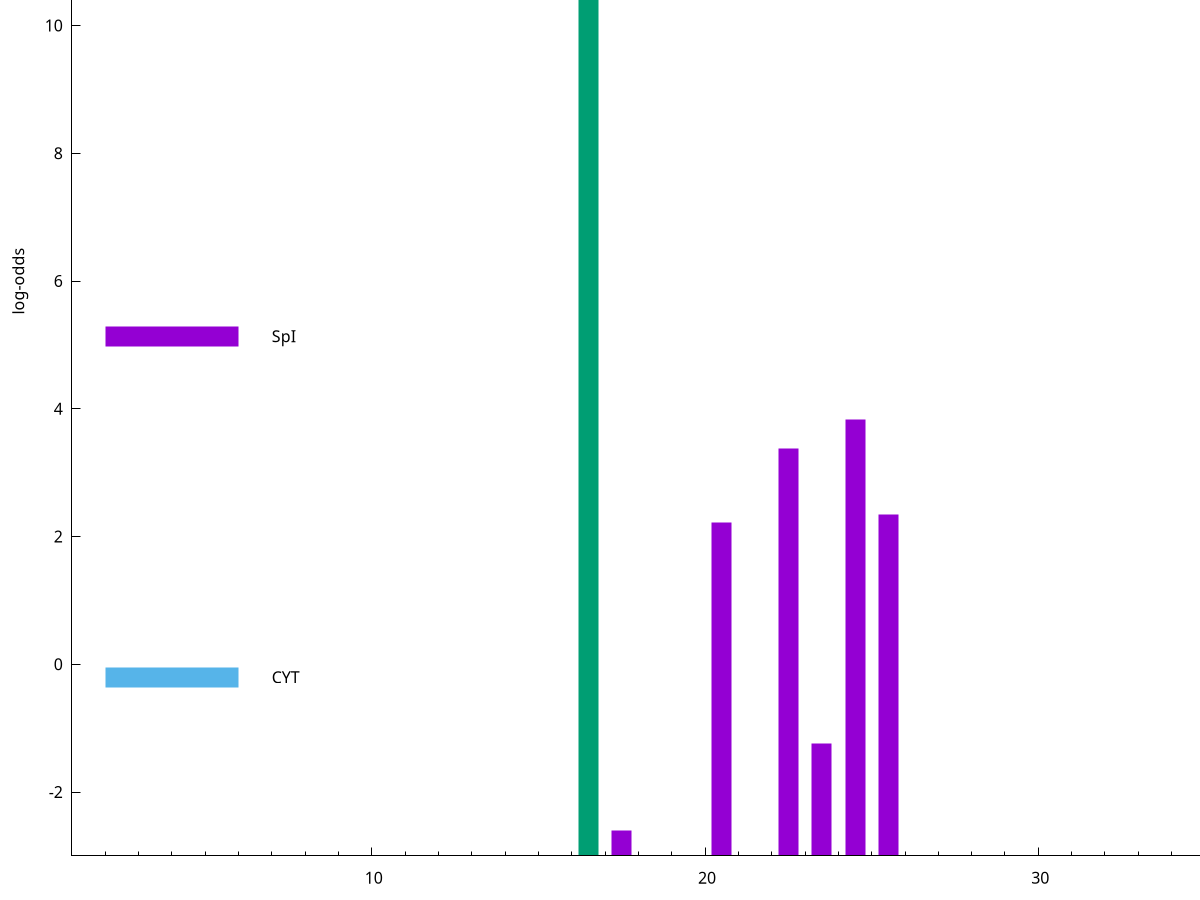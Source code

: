 set title "LipoP predictions for SRR5666468.gff"
set size 2., 1.4
set xrange [1:70] 
set mxtics 10
set yrange [-3:15]
set y2range [0:18]
set ylabel "log-odds"
set term postscript eps color solid "Helvetica" 30
set output "SRR5666468.gff10.eps"
set arrow from 2,13.5362 to 6,13.5362 nohead lt 2 lw 20
set label "SpII" at 7,13.5362
set arrow from 2,5.13847 to 6,5.13847 nohead lt 1 lw 20
set label "SpI" at 7,5.13847
set arrow from 2,-0.200913 to 6,-0.200913 nohead lt 3 lw 20
set label "CYT" at 7,-0.200913
set arrow from 2,13.5362 to 6,13.5362 nohead lt 2 lw 20
set label "SpII" at 7,13.5362
# NOTE: The scores below are the log-odds scores with the threshold
# NOTE: subtracted (a hack to make gnuplot make the histogram all
# NOTE: look nice).
plot "-" axes x1y2 title "" with impulses lt 2 lw 20, "-" axes x1y2 title "" with impulses lt 1 lw 20
16.500000 16.536200
e
24.500000 6.836210
22.500000 6.380690
25.500000 5.338910
20.500000 5.226730
23.500000 1.764610
17.500000 0.393400
e
exit
